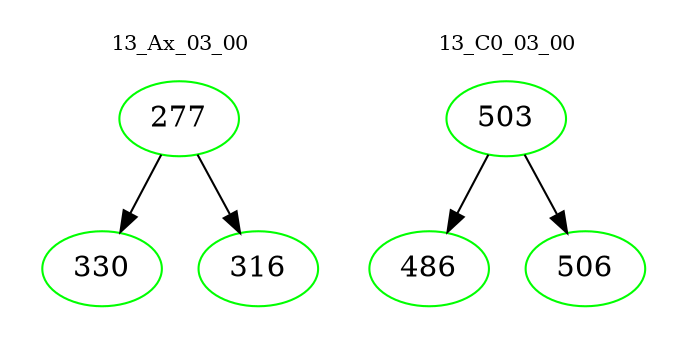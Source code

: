 digraph{
subgraph cluster_0 {
color = white
label = "13_Ax_03_00";
fontsize=10;
T0_277 [label="277", color="green"]
T0_277 -> T0_330 [color="black"]
T0_330 [label="330", color="green"]
T0_277 -> T0_316 [color="black"]
T0_316 [label="316", color="green"]
}
subgraph cluster_1 {
color = white
label = "13_C0_03_00";
fontsize=10;
T1_503 [label="503", color="green"]
T1_503 -> T1_486 [color="black"]
T1_486 [label="486", color="green"]
T1_503 -> T1_506 [color="black"]
T1_506 [label="506", color="green"]
}
}
